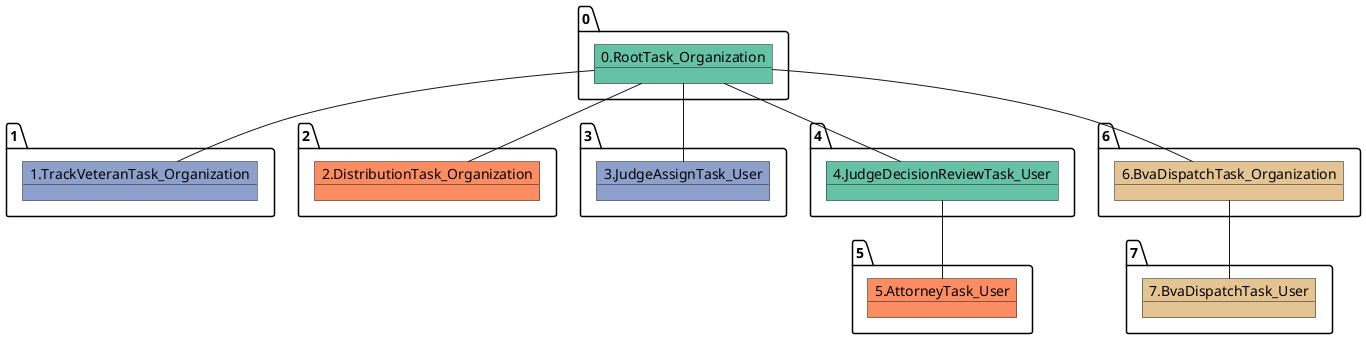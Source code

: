 @startuml
object 0.RootTask_Organization #66c2a5
object 1.TrackVeteranTask_Organization #8da0cb
object 2.DistributionTask_Organization #fc8d62
object 3.JudgeAssignTask_User #8da0cb
object 4.JudgeDecisionReviewTask_User #66c2a5
object 5.AttorneyTask_User #fc8d62
object 6.BvaDispatchTask_Organization #e5c494
object 7.BvaDispatchTask_User #e5c494
0.RootTask_Organization -- 1.TrackVeteranTask_Organization
0.RootTask_Organization -- 2.DistributionTask_Organization
0.RootTask_Organization -- 3.JudgeAssignTask_User
0.RootTask_Organization -- 4.JudgeDecisionReviewTask_User
4.JudgeDecisionReviewTask_User -- 5.AttorneyTask_User
0.RootTask_Organization -- 6.BvaDispatchTask_Organization
6.BvaDispatchTask_Organization -- 7.BvaDispatchTask_User
@enduml
